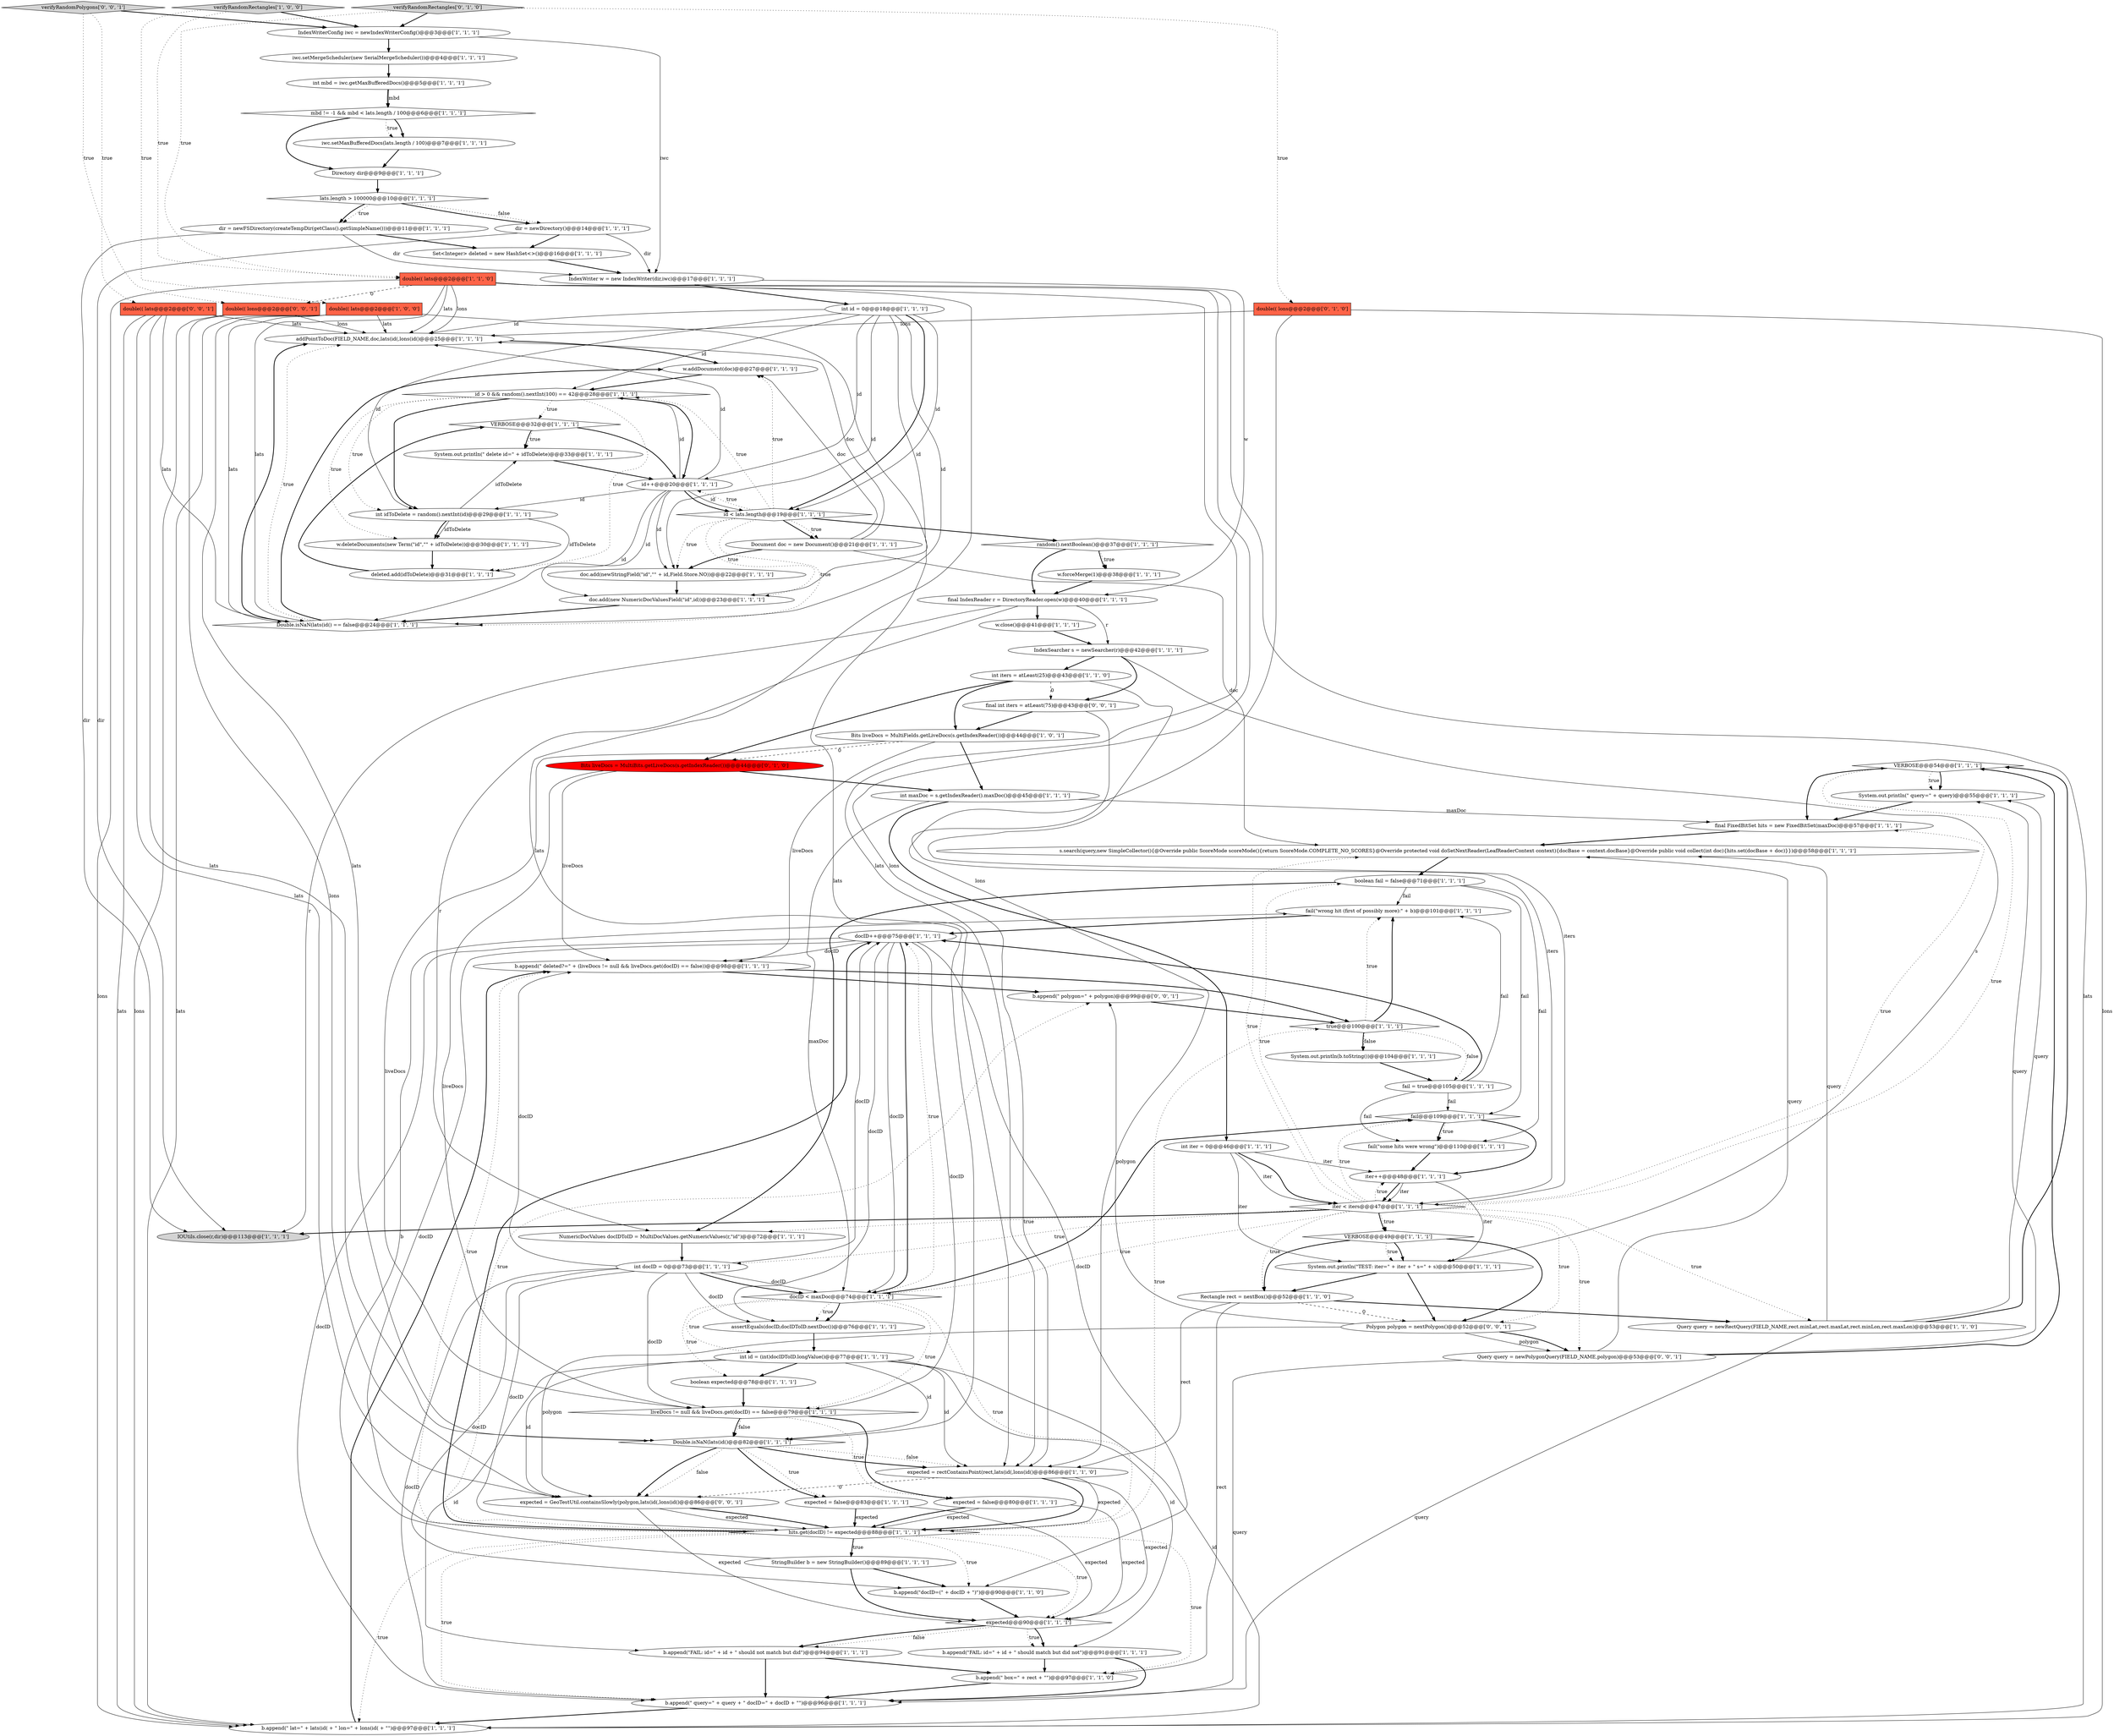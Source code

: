 digraph {
15 [style = filled, label = "VERBOSE@@@54@@@['1', '1', '1']", fillcolor = white, shape = diamond image = "AAA0AAABBB1BBB"];
53 [style = filled, label = "b.append(\" deleted?=\" + (liveDocs != null && liveDocs.get(docID) == false))@@@98@@@['1', '1', '1']", fillcolor = white, shape = ellipse image = "AAA0AAABBB1BBB"];
61 [style = filled, label = "addPointToDoc(FIELD_NAME,doc,lats(id(,lons(id()@@@25@@@['1', '1', '1']", fillcolor = white, shape = ellipse image = "AAA0AAABBB1BBB"];
60 [style = filled, label = "double(( lats@@@2@@@['1', '1', '0']", fillcolor = tomato, shape = box image = "AAA0AAABBB1BBB"];
39 [style = filled, label = "Query query = newRectQuery(FIELD_NAME,rect.minLat,rect.maxLat,rect.minLon,rect.maxLon)@@@53@@@['1', '1', '0']", fillcolor = white, shape = ellipse image = "AAA0AAABBB1BBB"];
77 [style = filled, label = "Double.isNaN(lats(id() == false@@@24@@@['1', '1', '1']", fillcolor = white, shape = diamond image = "AAA0AAABBB1BBB"];
76 [style = filled, label = "IndexWriter w = new IndexWriter(dir,iwc)@@@17@@@['1', '1', '1']", fillcolor = white, shape = ellipse image = "AAA0AAABBB1BBB"];
70 [style = filled, label = "VERBOSE@@@32@@@['1', '1', '1']", fillcolor = white, shape = diamond image = "AAA0AAABBB1BBB"];
13 [style = filled, label = "expected = false@@@83@@@['1', '1', '1']", fillcolor = white, shape = ellipse image = "AAA0AAABBB1BBB"];
41 [style = filled, label = "w.deleteDocuments(new Term(\"id\",\"\" + idToDelete))@@@30@@@['1', '1', '1']", fillcolor = white, shape = ellipse image = "AAA0AAABBB1BBB"];
20 [style = filled, label = "System.out.println(\"TEST: iter=\" + iter + \" s=\" + s)@@@50@@@['1', '1', '1']", fillcolor = white, shape = ellipse image = "AAA0AAABBB1BBB"];
80 [style = filled, label = "Bits liveDocs = MultiBits.getLiveDocs(s.getIndexReader())@@@44@@@['0', '1', '0']", fillcolor = red, shape = ellipse image = "AAA1AAABBB2BBB"];
14 [style = filled, label = "System.out.println(\" delete id=\" + idToDelete)@@@33@@@['1', '1', '1']", fillcolor = white, shape = ellipse image = "AAA0AAABBB1BBB"];
1 [style = filled, label = "w.forceMerge(1)@@@38@@@['1', '1', '1']", fillcolor = white, shape = ellipse image = "AAA0AAABBB1BBB"];
37 [style = filled, label = "int docID = 0@@@73@@@['1', '1', '1']", fillcolor = white, shape = ellipse image = "AAA0AAABBB1BBB"];
54 [style = filled, label = "liveDocs != null && liveDocs.get(docID) == false@@@79@@@['1', '1', '1']", fillcolor = white, shape = diamond image = "AAA0AAABBB1BBB"];
51 [style = filled, label = "Bits liveDocs = MultiFields.getLiveDocs(s.getIndexReader())@@@44@@@['1', '0', '1']", fillcolor = white, shape = ellipse image = "AAA0AAABBB1BBB"];
16 [style = filled, label = "w.addDocument(doc)@@@27@@@['1', '1', '1']", fillcolor = white, shape = ellipse image = "AAA0AAABBB1BBB"];
59 [style = filled, label = "id > 0 && random().nextInt(100) == 42@@@28@@@['1', '1', '1']", fillcolor = white, shape = diamond image = "AAA0AAABBB1BBB"];
8 [style = filled, label = "expected@@@90@@@['1', '1', '1']", fillcolor = white, shape = diamond image = "AAA0AAABBB1BBB"];
43 [style = filled, label = "IndexSearcher s = newSearcher(r)@@@42@@@['1', '1', '1']", fillcolor = white, shape = ellipse image = "AAA0AAABBB1BBB"];
6 [style = filled, label = "System.out.println(\" query=\" + query)@@@55@@@['1', '1', '1']", fillcolor = white, shape = ellipse image = "AAA0AAABBB1BBB"];
79 [style = filled, label = "double(( lons@@@2@@@['0', '1', '0']", fillcolor = tomato, shape = box image = "AAA0AAABBB2BBB"];
71 [style = filled, label = "w.close()@@@41@@@['1', '1', '1']", fillcolor = white, shape = ellipse image = "AAA0AAABBB1BBB"];
28 [style = filled, label = "lats.length > 100000@@@10@@@['1', '1', '1']", fillcolor = white, shape = diamond image = "AAA0AAABBB1BBB"];
10 [style = filled, label = "fail = true@@@105@@@['1', '1', '1']", fillcolor = white, shape = ellipse image = "AAA0AAABBB1BBB"];
82 [style = filled, label = "Polygon polygon = nextPolygon()@@@52@@@['0', '0', '1']", fillcolor = white, shape = ellipse image = "AAA0AAABBB3BBB"];
7 [style = filled, label = "b.append(\" query=\" + query + \" docID=\" + docID + \"\")@@@96@@@['1', '1', '1']", fillcolor = white, shape = ellipse image = "AAA0AAABBB1BBB"];
64 [style = filled, label = "s.search(query,new SimpleCollector(){@Override public ScoreMode scoreMode(){return ScoreMode.COMPLETE_NO_SCORES}@Override protected void doSetNextReader(LeafReaderContext context){docBase = context.docBase}@Override public void collect(int doc){hits.set(docBase + doc)}})@@@58@@@['1', '1', '1']", fillcolor = white, shape = ellipse image = "AAA0AAABBB1BBB"];
85 [style = filled, label = "double(( lons@@@2@@@['0', '0', '1']", fillcolor = tomato, shape = box image = "AAA0AAABBB3BBB"];
72 [style = filled, label = "iter < iters@@@47@@@['1', '1', '1']", fillcolor = white, shape = diamond image = "AAA0AAABBB1BBB"];
9 [style = filled, label = "b.append(\"FAIL: id=\" + id + \" should not match but did\")@@@94@@@['1', '1', '1']", fillcolor = white, shape = ellipse image = "AAA0AAABBB1BBB"];
57 [style = filled, label = "IOUtils.close(r,dir)@@@113@@@['1', '1', '1']", fillcolor = lightgray, shape = ellipse image = "AAA0AAABBB1BBB"];
32 [style = filled, label = "b.append(\"docID=(\" + docID + \")\")@@@90@@@['1', '1', '0']", fillcolor = white, shape = ellipse image = "AAA0AAABBB1BBB"];
23 [style = filled, label = "expected = rectContainsPoint(rect,lats(id(,lons(id()@@@86@@@['1', '1', '0']", fillcolor = white, shape = ellipse image = "AAA0AAABBB1BBB"];
2 [style = filled, label = "b.append(\" lat=\" + lats(id( + \" lon=\" + lons(id( + \"\")@@@97@@@['1', '1', '1']", fillcolor = white, shape = ellipse image = "AAA0AAABBB1BBB"];
46 [style = filled, label = "random().nextBoolean()@@@37@@@['1', '1', '1']", fillcolor = white, shape = diamond image = "AAA0AAABBB1BBB"];
55 [style = filled, label = "iter++@@@48@@@['1', '1', '1']", fillcolor = white, shape = ellipse image = "AAA0AAABBB1BBB"];
22 [style = filled, label = "id < lats.length@@@19@@@['1', '1', '1']", fillcolor = white, shape = diamond image = "AAA0AAABBB1BBB"];
83 [style = filled, label = "b.append(\" polygon=\" + polygon)@@@99@@@['0', '0', '1']", fillcolor = white, shape = ellipse image = "AAA0AAABBB3BBB"];
81 [style = filled, label = "verifyRandomPolygons['0', '0', '1']", fillcolor = lightgray, shape = diamond image = "AAA0AAABBB3BBB"];
44 [style = filled, label = "double(( lats@@@2@@@['1', '0', '0']", fillcolor = tomato, shape = box image = "AAA0AAABBB1BBB"];
12 [style = filled, label = "int id = (int)docIDToID.longValue()@@@77@@@['1', '1', '1']", fillcolor = white, shape = ellipse image = "AAA0AAABBB1BBB"];
67 [style = filled, label = "mbd != -1 && mbd < lats.length / 100@@@6@@@['1', '1', '1']", fillcolor = white, shape = diamond image = "AAA0AAABBB1BBB"];
78 [style = filled, label = "verifyRandomRectangles['0', '1', '0']", fillcolor = lightgray, shape = diamond image = "AAA0AAABBB2BBB"];
24 [style = filled, label = "Set<Integer> deleted = new HashSet<>()@@@16@@@['1', '1', '1']", fillcolor = white, shape = ellipse image = "AAA0AAABBB1BBB"];
66 [style = filled, label = "deleted.add(idToDelete)@@@31@@@['1', '1', '1']", fillcolor = white, shape = ellipse image = "AAA0AAABBB1BBB"];
50 [style = filled, label = "int iters = atLeast(25)@@@43@@@['1', '1', '0']", fillcolor = white, shape = ellipse image = "AAA0AAABBB1BBB"];
62 [style = filled, label = "Rectangle rect = nextBox()@@@52@@@['1', '1', '0']", fillcolor = white, shape = ellipse image = "AAA0AAABBB1BBB"];
25 [style = filled, label = "dir = newFSDirectory(createTempDir(getClass().getSimpleName()))@@@11@@@['1', '1', '1']", fillcolor = white, shape = ellipse image = "AAA0AAABBB1BBB"];
48 [style = filled, label = "final FixedBitSet hits = new FixedBitSet(maxDoc)@@@57@@@['1', '1', '1']", fillcolor = white, shape = ellipse image = "AAA0AAABBB1BBB"];
88 [style = filled, label = "expected = GeoTestUtil.containsSlowly(polygon,lats(id(,lons(id()@@@86@@@['0', '0', '1']", fillcolor = white, shape = ellipse image = "AAA0AAABBB3BBB"];
0 [style = filled, label = "dir = newDirectory()@@@14@@@['1', '1', '1']", fillcolor = white, shape = ellipse image = "AAA0AAABBB1BBB"];
69 [style = filled, label = "iwc.setMergeScheduler(new SerialMergeScheduler())@@@4@@@['1', '1', '1']", fillcolor = white, shape = ellipse image = "AAA0AAABBB1BBB"];
27 [style = filled, label = "hits.get(docID) != expected@@@88@@@['1', '1', '1']", fillcolor = white, shape = diamond image = "AAA0AAABBB1BBB"];
40 [style = filled, label = "IndexWriterConfig iwc = newIndexWriterConfig()@@@3@@@['1', '1', '1']", fillcolor = white, shape = ellipse image = "AAA0AAABBB1BBB"];
21 [style = filled, label = "true@@@100@@@['1', '1', '1']", fillcolor = white, shape = diamond image = "AAA0AAABBB1BBB"];
38 [style = filled, label = "fail(\"wrong hit (first of possibly more):\" + b)@@@101@@@['1', '1', '1']", fillcolor = white, shape = ellipse image = "AAA0AAABBB1BBB"];
47 [style = filled, label = "int iter = 0@@@46@@@['1', '1', '1']", fillcolor = white, shape = ellipse image = "AAA0AAABBB1BBB"];
86 [style = filled, label = "final int iters = atLeast(75)@@@43@@@['0', '0', '1']", fillcolor = white, shape = ellipse image = "AAA0AAABBB3BBB"];
49 [style = filled, label = "final IndexReader r = DirectoryReader.open(w)@@@40@@@['1', '1', '1']", fillcolor = white, shape = ellipse image = "AAA0AAABBB1BBB"];
63 [style = filled, label = "docID < maxDoc@@@74@@@['1', '1', '1']", fillcolor = white, shape = diamond image = "AAA0AAABBB1BBB"];
75 [style = filled, label = "boolean fail = false@@@71@@@['1', '1', '1']", fillcolor = white, shape = ellipse image = "AAA0AAABBB1BBB"];
4 [style = filled, label = "fail(\"some hits were wrong\")@@@110@@@['1', '1', '1']", fillcolor = white, shape = ellipse image = "AAA0AAABBB1BBB"];
18 [style = filled, label = "boolean expected@@@78@@@['1', '1', '1']", fillcolor = white, shape = ellipse image = "AAA0AAABBB1BBB"];
56 [style = filled, label = "fail@@@109@@@['1', '1', '1']", fillcolor = white, shape = diamond image = "AAA0AAABBB1BBB"];
45 [style = filled, label = "Document doc = new Document()@@@21@@@['1', '1', '1']", fillcolor = white, shape = ellipse image = "AAA0AAABBB1BBB"];
19 [style = filled, label = "b.append(\"FAIL: id=\" + id + \" should match but did not\")@@@91@@@['1', '1', '1']", fillcolor = white, shape = ellipse image = "AAA0AAABBB1BBB"];
73 [style = filled, label = "iwc.setMaxBufferedDocs(lats.length / 100)@@@7@@@['1', '1', '1']", fillcolor = white, shape = ellipse image = "AAA0AAABBB1BBB"];
26 [style = filled, label = "System.out.println(b.toString())@@@104@@@['1', '1', '1']", fillcolor = white, shape = ellipse image = "AAA0AAABBB1BBB"];
5 [style = filled, label = "NumericDocValues docIDToID = MultiDocValues.getNumericValues(r,\"id\")@@@72@@@['1', '1', '1']", fillcolor = white, shape = ellipse image = "AAA0AAABBB1BBB"];
30 [style = filled, label = "int idToDelete = random().nextInt(id)@@@29@@@['1', '1', '1']", fillcolor = white, shape = ellipse image = "AAA0AAABBB1BBB"];
52 [style = filled, label = "int mbd = iwc.getMaxBufferedDocs()@@@5@@@['1', '1', '1']", fillcolor = white, shape = ellipse image = "AAA0AAABBB1BBB"];
17 [style = filled, label = "docID++@@@75@@@['1', '1', '1']", fillcolor = white, shape = ellipse image = "AAA0AAABBB1BBB"];
87 [style = filled, label = "Query query = newPolygonQuery(FIELD_NAME,polygon)@@@53@@@['0', '0', '1']", fillcolor = white, shape = ellipse image = "AAA0AAABBB3BBB"];
36 [style = filled, label = "doc.add(new NumericDocValuesField(\"id\",id))@@@23@@@['1', '1', '1']", fillcolor = white, shape = ellipse image = "AAA0AAABBB1BBB"];
58 [style = filled, label = "assertEquals(docID,docIDToID.nextDoc())@@@76@@@['1', '1', '1']", fillcolor = white, shape = ellipse image = "AAA0AAABBB1BBB"];
31 [style = filled, label = "int maxDoc = s.getIndexReader().maxDoc()@@@45@@@['1', '1', '1']", fillcolor = white, shape = ellipse image = "AAA0AAABBB1BBB"];
65 [style = filled, label = "doc.add(newStringField(\"id\",\"\" + id,Field.Store.NO))@@@22@@@['1', '1', '1']", fillcolor = white, shape = ellipse image = "AAA0AAABBB1BBB"];
84 [style = filled, label = "double(( lats@@@2@@@['0', '0', '1']", fillcolor = tomato, shape = box image = "AAA0AAABBB3BBB"];
68 [style = filled, label = "StringBuilder b = new StringBuilder()@@@89@@@['1', '1', '1']", fillcolor = white, shape = ellipse image = "AAA0AAABBB1BBB"];
74 [style = filled, label = "int id = 0@@@18@@@['1', '1', '1']", fillcolor = white, shape = ellipse image = "AAA0AAABBB1BBB"];
11 [style = filled, label = "Double.isNaN(lats(id()@@@82@@@['1', '1', '1']", fillcolor = white, shape = diamond image = "AAA0AAABBB1BBB"];
42 [style = filled, label = "expected = false@@@80@@@['1', '1', '1']", fillcolor = white, shape = ellipse image = "AAA0AAABBB1BBB"];
29 [style = filled, label = "Directory dir@@@9@@@['1', '1', '1']", fillcolor = white, shape = ellipse image = "AAA0AAABBB1BBB"];
33 [style = filled, label = "verifyRandomRectangles['1', '0', '0']", fillcolor = lightgray, shape = diamond image = "AAA0AAABBB1BBB"];
34 [style = filled, label = "VERBOSE@@@49@@@['1', '1', '1']", fillcolor = white, shape = diamond image = "AAA0AAABBB1BBB"];
35 [style = filled, label = "b.append(\" box=\" + rect + \"\")@@@97@@@['1', '1', '0']", fillcolor = white, shape = ellipse image = "AAA0AAABBB1BBB"];
3 [style = filled, label = "id++@@@20@@@['1', '1', '1']", fillcolor = white, shape = ellipse image = "AAA0AAABBB1BBB"];
14->3 [style = bold, label=""];
17->58 [style = solid, label="docID"];
74->22 [style = bold, label=""];
55->72 [style = bold, label=""];
27->32 [style = dotted, label="true"];
45->65 [style = bold, label=""];
24->76 [style = bold, label=""];
34->20 [style = bold, label=""];
60->23 [style = solid, label="lons"];
17->53 [style = solid, label="docID"];
80->53 [style = solid, label="liveDocs"];
70->3 [style = bold, label=""];
26->10 [style = bold, label=""];
72->57 [style = bold, label=""];
72->75 [style = dotted, label="true"];
85->88 [style = solid, label="lons"];
53->21 [style = bold, label=""];
3->36 [style = solid, label="id"];
52->67 [style = solid, label="mbd"];
80->54 [style = solid, label="liveDocs"];
28->25 [style = dotted, label="true"];
60->61 [style = solid, label="lats"];
51->53 [style = solid, label="liveDocs"];
50->80 [style = bold, label=""];
85->2 [style = solid, label="lons"];
88->27 [style = solid, label="expected"];
60->2 [style = solid, label="lons"];
63->56 [style = bold, label=""];
10->17 [style = bold, label=""];
27->2 [style = dotted, label="true"];
59->70 [style = dotted, label="true"];
34->20 [style = dotted, label="true"];
74->61 [style = solid, label="id"];
10->4 [style = solid, label="fail"];
86->51 [style = bold, label=""];
55->20 [style = solid, label="iter"];
42->27 [style = solid, label="expected"];
58->12 [style = bold, label=""];
73->29 [style = bold, label=""];
9->35 [style = bold, label=""];
9->7 [style = bold, label=""];
8->9 [style = dotted, label="false"];
10->38 [style = solid, label="fail"];
21->38 [style = dotted, label="true"];
21->38 [style = bold, label=""];
12->23 [style = solid, label="id"];
82->87 [style = solid, label="polygon"];
84->11 [style = solid, label="lats"];
28->0 [style = bold, label=""];
37->27 [style = solid, label="docID"];
72->39 [style = dotted, label="true"];
2->53 [style = bold, label=""];
21->26 [style = bold, label=""];
17->63 [style = bold, label=""];
22->59 [style = dotted, label="true"];
27->68 [style = bold, label=""];
72->5 [style = dotted, label="true"];
77->61 [style = bold, label=""];
81->85 [style = dotted, label="true"];
39->6 [style = solid, label="query"];
12->88 [style = solid, label="id"];
63->17 [style = dotted, label="true"];
82->88 [style = solid, label="polygon"];
60->2 [style = solid, label="lats"];
88->8 [style = solid, label="expected"];
52->67 [style = bold, label=""];
0->24 [style = bold, label=""];
22->16 [style = dotted, label="true"];
11->13 [style = bold, label=""];
72->55 [style = dotted, label="true"];
81->84 [style = dotted, label="true"];
12->18 [style = bold, label=""];
3->22 [style = solid, label="id"];
67->29 [style = bold, label=""];
27->17 [style = bold, label=""];
28->25 [style = bold, label=""];
20->62 [style = bold, label=""];
23->88 [style = dashed, label="0"];
36->77 [style = bold, label=""];
60->85 [style = dashed, label="0"];
31->48 [style = solid, label="maxDoc"];
54->11 [style = dotted, label="false"];
3->77 [style = solid, label="id"];
33->60 [style = dotted, label="true"];
74->36 [style = solid, label="id"];
27->35 [style = dotted, label="true"];
23->8 [style = solid, label="expected"];
47->72 [style = solid, label="iter"];
35->7 [style = bold, label=""];
5->37 [style = bold, label=""];
79->61 [style = solid, label="lons"];
60->11 [style = solid, label="lats"];
50->86 [style = dashed, label="0"];
74->59 [style = solid, label="id"];
70->14 [style = dotted, label="true"];
27->68 [style = dotted, label="true"];
30->41 [style = bold, label=""];
87->7 [style = solid, label="query"];
22->46 [style = bold, label=""];
17->63 [style = solid, label="docID"];
17->32 [style = solid, label="docID"];
42->8 [style = solid, label="expected"];
68->32 [style = bold, label=""];
13->27 [style = solid, label="expected"];
59->30 [style = dotted, label="true"];
60->77 [style = solid, label="lats"];
23->27 [style = solid, label="expected"];
75->4 [style = solid, label="fail"];
44->77 [style = solid, label="lats"];
33->44 [style = dotted, label="true"];
44->11 [style = solid, label="lats"];
10->56 [style = solid, label="fail"];
41->66 [style = bold, label=""];
11->88 [style = dotted, label="false"];
21->26 [style = dotted, label="false"];
49->43 [style = solid, label="r"];
1->49 [style = bold, label=""];
27->8 [style = dotted, label="true"];
11->13 [style = dotted, label="true"];
27->21 [style = dotted, label="true"];
67->73 [style = bold, label=""];
21->10 [style = dotted, label="false"];
78->40 [style = bold, label=""];
72->62 [style = dotted, label="true"];
63->12 [style = dotted, label="true"];
64->75 [style = bold, label=""];
17->7 [style = solid, label="docID"];
75->38 [style = solid, label="fail"];
62->39 [style = bold, label=""];
25->24 [style = bold, label=""];
59->66 [style = dotted, label="true"];
75->5 [style = bold, label=""];
37->58 [style = solid, label="docID"];
0->76 [style = solid, label="dir"];
3->61 [style = solid, label="id"];
45->16 [style = solid, label="doc"];
30->41 [style = solid, label="idToDelete"];
49->71 [style = bold, label=""];
62->23 [style = solid, label="rect"];
3->59 [style = solid, label="id"];
84->61 [style = solid, label="lats"];
7->2 [style = bold, label=""];
22->77 [style = dotted, label="true"];
72->37 [style = dotted, label="true"];
34->62 [style = bold, label=""];
44->2 [style = solid, label="lats"];
47->20 [style = solid, label="iter"];
43->20 [style = solid, label="s"];
39->64 [style = solid, label="query"];
37->63 [style = bold, label=""];
79->2 [style = solid, label="lons"];
37->7 [style = solid, label="docID"];
59->41 [style = dotted, label="true"];
31->47 [style = bold, label=""];
34->82 [style = bold, label=""];
49->57 [style = solid, label="r"];
74->77 [style = solid, label="id"];
38->17 [style = bold, label=""];
17->54 [style = solid, label="docID"];
25->57 [style = solid, label="dir"];
6->48 [style = bold, label=""];
37->32 [style = solid, label="docID"];
8->19 [style = dotted, label="true"];
87->15 [style = bold, label=""];
56->4 [style = dotted, label="true"];
66->70 [style = bold, label=""];
85->61 [style = solid, label="lons"];
54->11 [style = bold, label=""];
44->23 [style = solid, label="lats"];
84->2 [style = solid, label="lats"];
22->45 [style = bold, label=""];
68->38 [style = solid, label="b"];
74->65 [style = solid, label="id"];
30->66 [style = solid, label="idToDelete"];
70->14 [style = bold, label=""];
88->27 [style = bold, label=""];
63->27 [style = dotted, label="true"];
84->88 [style = solid, label="lats"];
48->64 [style = bold, label=""];
72->64 [style = dotted, label="true"];
62->35 [style = solid, label="rect"];
55->72 [style = solid, label="iter"];
11->88 [style = bold, label=""];
12->19 [style = solid, label="id"];
74->22 [style = solid, label="id"];
76->49 [style = solid, label="w"];
67->73 [style = dotted, label="true"];
54->42 [style = bold, label=""];
80->31 [style = bold, label=""];
47->55 [style = solid, label="iter"];
76->74 [style = bold, label=""];
60->23 [style = solid, label="lats"];
72->82 [style = dotted, label="true"];
32->8 [style = bold, label=""];
13->27 [style = bold, label=""];
25->76 [style = solid, label="dir"];
50->72 [style = solid, label="iters"];
72->56 [style = dotted, label="true"];
16->59 [style = bold, label=""];
54->42 [style = dotted, label="true"];
19->35 [style = bold, label=""];
86->72 [style = solid, label="iters"];
0->57 [style = solid, label="dir"];
3->65 [style = solid, label="id"];
77->16 [style = bold, label=""];
15->48 [style = bold, label=""];
56->55 [style = bold, label=""];
22->3 [style = dotted, label="true"];
22->36 [style = dotted, label="true"];
42->27 [style = bold, label=""];
84->77 [style = solid, label="lats"];
37->63 [style = solid, label="docID"];
72->34 [style = bold, label=""];
83->21 [style = bold, label=""];
28->0 [style = dotted, label="false"];
40->76 [style = solid, label="iwc"];
72->48 [style = dotted, label="true"];
31->63 [style = solid, label="maxDoc"];
45->64 [style = solid, label="doc"];
59->3 [style = bold, label=""];
78->60 [style = dotted, label="true"];
79->23 [style = solid, label="lons"];
53->83 [style = bold, label=""];
77->61 [style = dotted, label="true"];
37->53 [style = solid, label="docID"];
12->11 [style = solid, label="id"];
39->15 [style = bold, label=""];
78->79 [style = dotted, label="true"];
74->30 [style = solid, label="id"];
3->30 [style = solid, label="id"];
61->16 [style = bold, label=""];
43->50 [style = bold, label=""];
82->87 [style = bold, label=""];
39->7 [style = solid, label="query"];
30->14 [style = solid, label="idToDelete"];
49->5 [style = solid, label="r"];
23->27 [style = bold, label=""];
22->65 [style = dotted, label="true"];
46->1 [style = dotted, label="true"];
63->58 [style = dotted, label="true"];
74->3 [style = solid, label="id"];
8->19 [style = bold, label=""];
46->49 [style = bold, label=""];
51->80 [style = dashed, label="0"];
47->72 [style = bold, label=""];
15->6 [style = bold, label=""];
72->63 [style = dotted, label="true"];
82->83 [style = solid, label="polygon"];
62->82 [style = dashed, label="0"];
13->8 [style = solid, label="expected"];
3->22 [style = bold, label=""];
72->34 [style = dotted, label="true"];
22->45 [style = dotted, label="true"];
63->18 [style = dotted, label="true"];
44->61 [style = solid, label="lats"];
63->58 [style = bold, label=""];
29->28 [style = bold, label=""];
12->2 [style = solid, label="id"];
72->15 [style = dotted, label="true"];
65->36 [style = bold, label=""];
75->56 [style = solid, label="fail"];
72->87 [style = dotted, label="true"];
56->4 [style = bold, label=""];
43->86 [style = bold, label=""];
33->40 [style = bold, label=""];
27->7 [style = dotted, label="true"];
71->43 [style = bold, label=""];
46->1 [style = bold, label=""];
63->54 [style = dotted, label="true"];
50->51 [style = bold, label=""];
20->82 [style = bold, label=""];
15->6 [style = dotted, label="true"];
27->83 [style = dotted, label="true"];
12->9 [style = solid, label="id"];
8->9 [style = bold, label=""];
40->69 [style = bold, label=""];
81->40 [style = bold, label=""];
37->54 [style = solid, label="docID"];
59->30 [style = bold, label=""];
87->64 [style = solid, label="query"];
37->17 [style = solid, label="docID"];
4->55 [style = bold, label=""];
51->31 [style = bold, label=""];
69->52 [style = bold, label=""];
18->54 [style = bold, label=""];
11->23 [style = dotted, label="false"];
60->61 [style = solid, label="lons"];
17->27 [style = solid, label="docID"];
68->8 [style = bold, label=""];
27->53 [style = dotted, label="true"];
11->23 [style = bold, label=""];
19->7 [style = bold, label=""];
51->54 [style = solid, label="liveDocs"];
45->61 [style = solid, label="doc"];
87->6 [style = solid, label="query"];
}
